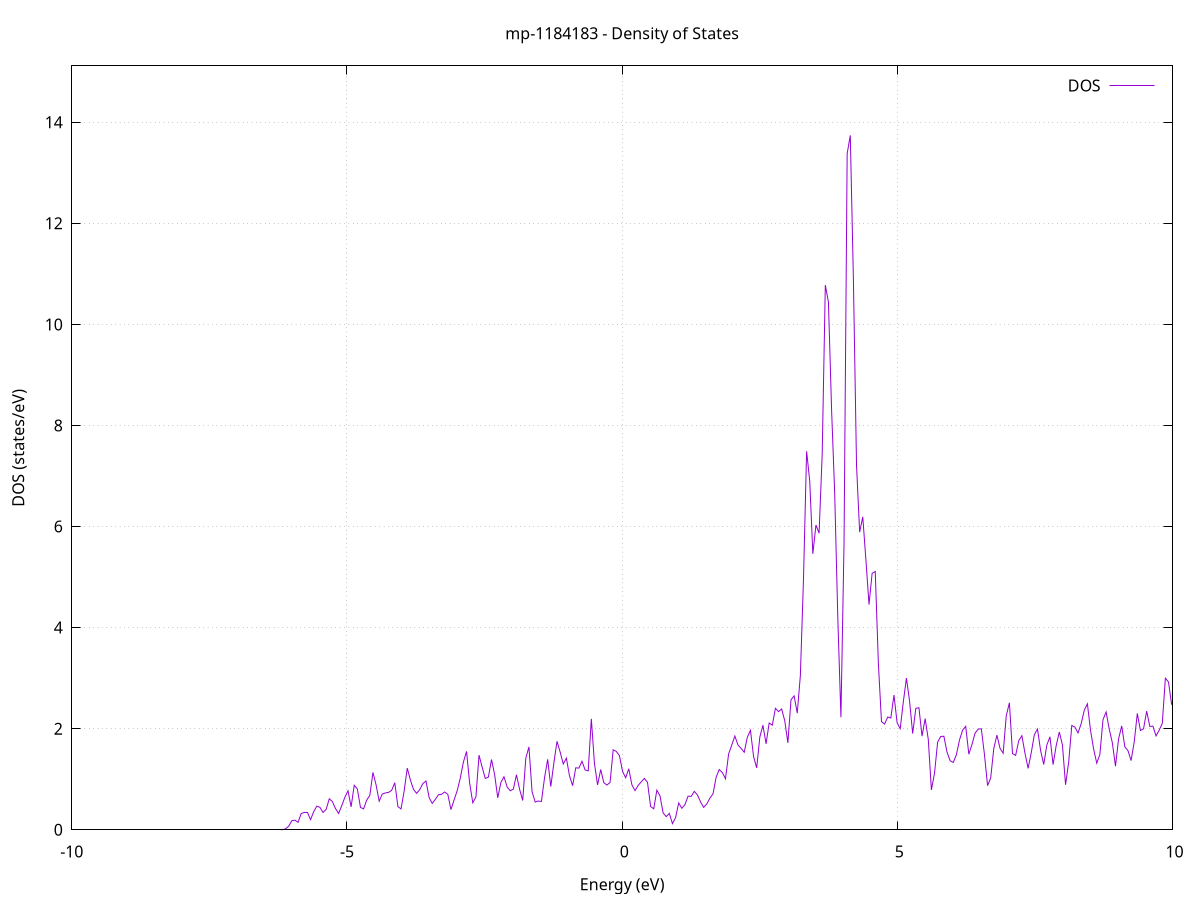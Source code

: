 set title 'mp-1184183 - Density of States'
set xlabel 'Energy (eV)'
set ylabel 'DOS (states/eV)'
set grid
set xrange [-10:10]
set yrange [0:15.115]
set xzeroaxis lt -1
set terminal png size 800,600
set output 'mp-1184183_dos_gnuplot.png'
plot '-' using 1:2 with lines title 'DOS'
-68.302400 0.000000
-68.245800 0.000000
-68.189100 0.000000
-68.132400 0.000000
-68.075700 0.000000
-68.019000 0.000000
-67.962300 0.000000
-67.905600 0.000000
-67.848900 0.000000
-67.792200 0.000000
-67.735600 0.000000
-67.678900 0.000000
-67.622200 0.000000
-67.565500 0.000000
-67.508800 0.000000
-67.452100 0.000000
-67.395400 0.000000
-67.338700 0.000000
-67.282000 0.000000
-67.225400 0.000000
-67.168700 0.000000
-67.112000 0.000000
-67.055300 0.000000
-66.998600 0.000000
-66.941900 0.000000
-66.885200 0.000000
-66.828500 0.000000
-66.771900 0.000000
-66.715200 0.000000
-66.658500 0.000000
-66.601800 0.000000
-66.545100 0.000000
-66.488400 0.000000
-66.431700 0.000000
-66.375000 0.000000
-66.318300 0.000000
-66.261700 0.000000
-66.205000 0.000000
-66.148300 0.000000
-66.091600 0.000000
-66.034900 0.000000
-65.978200 0.000000
-65.921500 0.000000
-65.864800 0.000000
-65.808100 0.000000
-65.751500 0.000000
-65.694800 0.000000
-65.638100 0.000000
-65.581400 0.000000
-65.524700 0.000000
-65.468000 0.000000
-65.411300 0.000000
-65.354600 0.000000
-65.298000 0.000000
-65.241300 0.000000
-65.184600 0.000000
-65.127900 0.000000
-65.071200 0.000000
-65.014500 0.000000
-64.957800 0.000000
-64.901100 0.000000
-64.844400 0.000000
-64.787800 0.000000
-64.731100 0.000000
-64.674400 0.000000
-64.617700 0.000000
-64.561000 0.000000
-64.504300 0.000000
-64.447600 0.000000
-64.390900 0.000000
-64.334200 0.000000
-64.277600 0.000000
-64.220900 0.000000
-64.164200 0.000000
-64.107500 0.000000
-64.050800 0.000000
-63.994100 0.000000
-63.937400 0.000000
-63.880700 0.000000
-63.824100 0.000000
-63.767400 0.000000
-63.710700 0.000000
-63.654000 0.000000
-63.597300 0.000000
-63.540600 0.000000
-63.483900 0.000000
-63.427200 0.000000
-63.370500 0.000000
-63.313900 0.000100
-63.257200 0.086900
-63.200500 6.198800
-63.143800 47.708000
-63.087100 46.147600
-63.030400 5.625200
-62.973700 0.075000
-62.917000 0.000100
-62.860400 0.000000
-62.803700 0.000000
-62.747000 0.000000
-62.690300 0.000000
-62.633600 0.000000
-62.576900 0.000000
-62.520200 0.000000
-62.463500 0.000000
-62.406800 0.000000
-62.350200 0.000000
-62.293500 0.000000
-62.236800 0.000000
-62.180100 0.000000
-62.123400 0.000000
-62.066700 0.000000
-62.010000 0.000000
-61.953300 0.000000
-61.896600 0.000000
-61.840000 0.000000
-61.783300 0.000000
-61.726600 0.000000
-61.669900 0.000000
-61.613200 0.000000
-61.556500 0.000000
-61.499800 0.000000
-61.443100 0.000000
-61.386500 0.000000
-61.329800 0.000000
-61.273100 0.000000
-61.216400 0.000000
-61.159700 0.000000
-61.103000 0.000000
-61.046300 0.000000
-60.989600 0.000000
-60.932900 0.000000
-60.876300 0.000000
-60.819600 0.000000
-60.762900 0.000000
-60.706200 0.000000
-60.649500 0.000000
-60.592800 0.000000
-60.536100 0.000000
-60.479400 0.000000
-60.422700 0.000000
-60.366100 0.000000
-60.309400 0.000000
-60.252700 0.000000
-60.196000 0.000000
-60.139300 0.000000
-60.082600 0.000000
-60.025900 0.000000
-59.969200 0.000000
-59.912600 0.000000
-59.855900 0.000000
-59.799200 0.000000
-59.742500 0.000000
-59.685800 0.000000
-59.629100 0.000000
-59.572400 0.000000
-59.515700 0.000000
-59.459000 0.000000
-59.402400 0.000000
-59.345700 0.000000
-59.289000 0.000000
-59.232300 0.000000
-59.175600 0.000000
-59.118900 0.000000
-59.062200 0.000000
-59.005500 0.000000
-58.948800 0.000000
-58.892200 0.000000
-58.835500 0.000000
-58.778800 0.000000
-58.722100 0.000000
-58.665400 0.000000
-58.608700 0.000000
-58.552000 0.000000
-58.495300 0.000000
-58.438700 0.000000
-58.382000 0.000000
-58.325300 0.000000
-58.268600 0.000000
-58.211900 0.000000
-58.155200 0.000000
-58.098500 0.000000
-58.041800 0.000000
-57.985100 0.000000
-57.928500 0.000000
-57.871800 0.000000
-57.815100 0.000000
-57.758400 0.000000
-57.701700 0.000000
-57.645000 0.000000
-57.588300 0.000000
-57.531600 0.000000
-57.475000 0.000000
-57.418300 0.000000
-57.361600 0.000000
-57.304900 0.000000
-57.248200 0.000000
-57.191500 0.000000
-57.134800 0.000000
-57.078100 0.000000
-57.021400 0.000000
-56.964800 0.000000
-56.908100 0.000000
-56.851400 0.000000
-56.794700 0.000000
-56.738000 0.000000
-56.681300 0.000000
-56.624600 0.000000
-56.567900 0.000000
-56.511200 0.000000
-56.454600 0.000000
-56.397900 0.000000
-56.341200 0.000000
-56.284500 0.000000
-56.227800 0.000000
-56.171100 0.000000
-56.114400 0.000000
-56.057700 0.000000
-56.001100 0.000000
-55.944400 0.000000
-55.887700 0.000000
-55.831000 0.000000
-55.774300 0.000000
-55.717600 0.000000
-55.660900 0.000000
-55.604200 0.000000
-55.547500 0.000000
-55.490900 0.000000
-55.434200 0.000000
-55.377500 0.000000
-55.320800 0.000000
-55.264100 0.000000
-55.207400 0.000000
-55.150700 0.000000
-55.094000 0.000000
-55.037300 0.000000
-54.980700 0.000000
-54.924000 0.000000
-54.867300 0.000000
-54.810600 0.000000
-54.753900 0.000000
-54.697200 0.000000
-54.640500 0.000000
-54.583800 0.000000
-54.527200 0.000000
-54.470500 0.000000
-54.413800 0.000000
-54.357100 0.000000
-54.300400 0.000000
-54.243700 0.000000
-54.187000 0.000000
-54.130300 0.000000
-54.073600 0.000000
-54.017000 0.000000
-53.960300 0.000000
-53.903600 0.000000
-53.846900 0.000000
-53.790200 0.000000
-53.733500 0.000000
-53.676800 0.000000
-53.620100 0.000000
-53.563400 0.000000
-53.506800 0.000000
-53.450100 0.000000
-53.393400 0.000000
-53.336700 0.000000
-53.280000 0.000000
-53.223300 0.000000
-53.166600 0.000000
-53.109900 0.000000
-53.053300 0.000000
-52.996600 0.000000
-52.939900 0.000000
-52.883200 0.000000
-52.826500 0.000000
-52.769800 0.000000
-52.713100 0.000000
-52.656400 0.000000
-52.599700 0.000000
-52.543100 0.000000
-52.486400 0.000000
-52.429700 0.000000
-52.373000 0.000000
-52.316300 0.000000
-52.259600 0.000000
-52.202900 0.000000
-52.146200 0.000000
-52.089600 0.000000
-52.032900 0.000000
-51.976200 0.000000
-51.919500 0.000000
-51.862800 0.000000
-51.806100 0.000000
-51.749400 0.000000
-51.692700 0.000000
-51.636000 0.000000
-51.579400 0.000000
-51.522700 0.000000
-51.466000 0.000000
-51.409300 0.000000
-51.352600 0.000000
-51.295900 0.000000
-51.239200 0.000000
-51.182500 0.000000
-51.125800 0.000000
-51.069200 0.000000
-51.012500 0.000000
-50.955800 0.000000
-50.899100 0.000000
-50.842400 0.000000
-50.785700 0.000000
-50.729000 0.000000
-50.672300 0.000000
-50.615700 0.000000
-50.559000 0.000000
-50.502300 0.000000
-50.445600 0.000000
-50.388900 0.000000
-50.332200 0.000000
-50.275500 0.000000
-50.218800 0.000000
-50.162100 0.000000
-50.105500 0.000000
-50.048800 0.000000
-49.992100 0.000000
-49.935400 0.000000
-49.878700 0.000000
-49.822000 0.000000
-49.765300 0.000000
-49.708600 0.000000
-49.651900 0.000000
-49.595300 0.000000
-49.538600 0.000000
-49.481900 0.000000
-49.425200 0.000000
-49.368500 0.000000
-49.311800 0.000000
-49.255100 0.000000
-49.198400 0.000000
-49.141800 0.000000
-49.085100 0.000000
-49.028400 0.000000
-48.971700 0.000000
-48.915000 0.000000
-48.858300 0.000000
-48.801600 0.000000
-48.744900 0.000000
-48.688200 0.000000
-48.631600 0.000000
-48.574900 0.000000
-48.518200 0.000000
-48.461500 0.000000
-48.404800 0.000000
-48.348100 0.000000
-48.291400 0.000000
-48.234700 0.000000
-48.178000 0.000000
-48.121400 0.000000
-48.064700 0.000000
-48.008000 0.000000
-47.951300 0.000000
-47.894600 0.000000
-47.837900 0.000000
-47.781200 0.000000
-47.724500 0.000000
-47.667900 0.000000
-47.611200 0.000000
-47.554500 0.000000
-47.497800 0.000000
-47.441100 0.000000
-47.384400 0.000000
-47.327700 0.000000
-47.271000 0.000000
-47.214300 0.000000
-47.157700 0.000000
-47.101000 0.000000
-47.044300 0.000000
-46.987600 0.000000
-46.930900 0.000000
-46.874200 0.000000
-46.817500 0.000000
-46.760800 0.000000
-46.704200 0.000000
-46.647500 0.000000
-46.590800 0.000000
-46.534100 0.000000
-46.477400 0.000000
-46.420700 0.000000
-46.364000 0.000000
-46.307300 0.000000
-46.250600 0.000000
-46.194000 0.000000
-46.137300 0.000000
-46.080600 0.000000
-46.023900 0.000000
-45.967200 0.000000
-45.910500 0.000000
-45.853800 0.000000
-45.797100 0.000000
-45.740400 0.000000
-45.683800 0.000000
-45.627100 0.000000
-45.570400 0.000000
-45.513700 0.000000
-45.457000 0.000000
-45.400300 0.000000
-45.343600 0.000000
-45.286900 0.000000
-45.230300 0.000000
-45.173600 0.000000
-45.116900 0.000000
-45.060200 0.000000
-45.003500 0.000000
-44.946800 0.000000
-44.890100 0.000000
-44.833400 0.000000
-44.776700 0.000000
-44.720100 0.000000
-44.663400 0.000000
-44.606700 0.000000
-44.550000 0.000000
-44.493300 0.000000
-44.436600 0.000000
-44.379900 0.000000
-44.323200 0.000000
-44.266500 0.000000
-44.209900 0.000000
-44.153200 0.000000
-44.096500 0.000000
-44.039800 0.000000
-43.983100 0.000000
-43.926400 0.000000
-43.869700 0.000000
-43.813000 0.000000
-43.756400 0.000000
-43.699700 0.000000
-43.643000 0.000000
-43.586300 0.000000
-43.529600 0.000000
-43.472900 0.000000
-43.416200 0.000000
-43.359500 0.000000
-43.302800 0.000000
-43.246200 0.000000
-43.189500 0.000000
-43.132800 0.000000
-43.076100 0.000000
-43.019400 0.000000
-42.962700 0.000000
-42.906000 0.000000
-42.849300 0.000000
-42.792600 0.000000
-42.736000 0.000000
-42.679300 0.000000
-42.622600 0.000000
-42.565900 0.000000
-42.509200 0.000000
-42.452500 0.000000
-42.395800 0.000000
-42.339100 0.000000
-42.282500 0.000000
-42.225800 0.000000
-42.169100 0.000000
-42.112400 0.000000
-42.055700 0.000000
-41.999000 0.000000
-41.942300 0.000000
-41.885600 0.000000
-41.828900 0.000000
-41.772300 0.000000
-41.715600 0.000000
-41.658900 0.000000
-41.602200 0.000000
-41.545500 0.000000
-41.488800 0.000000
-41.432100 0.000000
-41.375400 0.000000
-41.318800 0.000000
-41.262100 0.000000
-41.205400 0.000000
-41.148700 0.000000
-41.092000 0.000000
-41.035300 0.000000
-40.978600 0.000000
-40.921900 0.000000
-40.865200 0.000000
-40.808600 0.000000
-40.751900 0.000000
-40.695200 0.000000
-40.638500 0.000000
-40.581800 0.000000
-40.525100 0.000000
-40.468400 0.000000
-40.411700 0.000000
-40.355000 0.000000
-40.298400 0.000000
-40.241700 0.000000
-40.185000 0.000000
-40.128300 0.000000
-40.071600 0.000000
-40.014900 0.000000
-39.958200 0.000000
-39.901500 0.000000
-39.844900 0.000000
-39.788200 0.000000
-39.731500 0.000000
-39.674800 0.000000
-39.618100 0.000000
-39.561400 0.000000
-39.504700 0.000000
-39.448000 0.000000
-39.391300 0.000000
-39.334700 0.000000
-39.278000 0.000000
-39.221300 0.000000
-39.164600 0.000000
-39.107900 0.000000
-39.051200 0.000000
-38.994500 0.000000
-38.937800 0.000000
-38.881100 0.000000
-38.824500 0.000000
-38.767800 0.000000
-38.711100 0.000000
-38.654400 0.000000
-38.597700 0.000000
-38.541000 0.000000
-38.484300 0.000000
-38.427600 0.000000
-38.371000 0.000000
-38.314300 0.000000
-38.257600 0.000000
-38.200900 0.000000
-38.144200 0.000000
-38.087500 0.000000
-38.030800 0.000000
-37.974100 0.000000
-37.917400 0.000000
-37.860800 0.000000
-37.804100 0.000000
-37.747400 0.000000
-37.690700 0.000000
-37.634000 0.000000
-37.577300 0.000000
-37.520600 0.000000
-37.463900 0.000000
-37.407200 0.000000
-37.350600 0.000000
-37.293900 0.000000
-37.237200 0.000000
-37.180500 0.000000
-37.123800 0.000000
-37.067100 0.000000
-37.010400 0.000000
-36.953700 0.000000
-36.897100 0.000000
-36.840400 0.000000
-36.783700 0.000000
-36.727000 0.000000
-36.670300 0.000000
-36.613600 0.000000
-36.556900 0.000000
-36.500200 0.000000
-36.443500 0.000000
-36.386900 0.000000
-36.330200 0.000000
-36.273500 0.000000
-36.216800 0.000000
-36.160100 0.000000
-36.103400 0.000000
-36.046700 0.000000
-35.990000 0.000000
-35.933400 0.000000
-35.876700 0.000000
-35.820000 0.000000
-35.763300 0.000000
-35.706600 0.000000
-35.649900 0.000000
-35.593200 0.000000
-35.536500 0.000000
-35.479800 0.000000
-35.423200 0.000000
-35.366500 0.000000
-35.309800 0.000000
-35.253100 0.000000
-35.196400 0.000000
-35.139700 0.000000
-35.083000 0.000000
-35.026300 0.000000
-34.969600 0.000000
-34.913000 0.000000
-34.856300 0.000000
-34.799600 0.000000
-34.742900 0.000000
-34.686200 0.000000
-34.629500 0.000000
-34.572800 0.000000
-34.516100 0.000000
-34.459500 0.000000
-34.402800 0.000000
-34.346100 0.000000
-34.289400 0.000000
-34.232700 0.000000
-34.176000 0.000000
-34.119300 0.000000
-34.062600 0.000000
-34.005900 0.000000
-33.949300 0.000000
-33.892600 0.000000
-33.835900 0.000000
-33.779200 0.000000
-33.722500 0.000000
-33.665800 0.000000
-33.609100 0.000000
-33.552400 0.000000
-33.495700 0.000000
-33.439100 0.000000
-33.382400 0.000000
-33.325700 0.000000
-33.269000 0.000000
-33.212300 0.000000
-33.155600 0.000000
-33.098900 0.000000
-33.042200 0.000000
-32.985600 0.000000
-32.928900 0.000000
-32.872200 0.000000
-32.815500 0.000000
-32.758800 0.000000
-32.702100 0.000000
-32.645400 0.000000
-32.588700 0.000000
-32.532000 0.000000
-32.475400 0.000000
-32.418700 0.000000
-32.362000 0.000000
-32.305300 0.000000
-32.248600 0.000000
-32.191900 0.000000
-32.135200 0.000000
-32.078500 0.000000
-32.021800 0.000000
-31.965200 0.000000
-31.908500 0.000000
-31.851800 0.000000
-31.795100 0.000000
-31.738400 0.000000
-31.681700 0.000000
-31.625000 0.000000
-31.568300 0.000000
-31.511700 0.000000
-31.455000 0.000000
-31.398300 0.000000
-31.341600 0.000000
-31.284900 0.000000
-31.228200 0.000000
-31.171500 0.000000
-31.114800 0.000000
-31.058100 0.000000
-31.001500 0.000000
-30.944800 0.000000
-30.888100 0.000000
-30.831400 0.000000
-30.774700 0.000000
-30.718000 0.000000
-30.661300 0.000000
-30.604600 0.000000
-30.548000 0.000000
-30.491300 0.000000
-30.434600 0.000000
-30.377900 0.000000
-30.321200 0.000000
-30.264500 0.000000
-30.207800 0.000000
-30.151100 0.000000
-30.094400 0.000000
-30.037800 0.000000
-29.981100 0.000000
-29.924400 0.000000
-29.867700 0.000000
-29.811000 0.000000
-29.754300 0.000000
-29.697600 0.000000
-29.640900 0.000000
-29.584200 0.000000
-29.527600 0.000000
-29.470900 0.000000
-29.414200 0.000000
-29.357500 0.000000
-29.300800 0.000000
-29.244100 0.000000
-29.187400 0.000000
-29.130700 0.000000
-29.074100 0.000000
-29.017400 0.000000
-28.960700 0.000000
-28.904000 0.000000
-28.847300 0.000000
-28.790600 0.000000
-28.733900 0.000000
-28.677200 0.000000
-28.620500 0.000000
-28.563900 0.000000
-28.507200 0.000000
-28.450500 0.000000
-28.393800 0.000000
-28.337100 0.000000
-28.280400 0.000000
-28.223700 0.000000
-28.167000 0.000000
-28.110300 0.000000
-28.053700 0.000000
-27.997000 0.000000
-27.940300 0.000000
-27.883600 0.000000
-27.826900 0.000000
-27.770200 0.000000
-27.713500 0.000000
-27.656800 0.000000
-27.600200 0.000000
-27.543500 0.000000
-27.486800 0.000000
-27.430100 0.000000
-27.373400 0.000000
-27.316700 0.000000
-27.260000 0.000000
-27.203300 0.000000
-27.146600 0.000000
-27.090000 0.000000
-27.033300 0.000000
-26.976600 0.000000
-26.919900 0.000000
-26.863200 0.000000
-26.806500 0.000000
-26.749800 0.000000
-26.693100 0.000000
-26.636400 0.000000
-26.579800 0.000000
-26.523100 0.000000
-26.466400 0.000000
-26.409700 0.000000
-26.353000 0.000000
-26.296300 0.000000
-26.239600 0.000000
-26.182900 0.000000
-26.126300 0.000000
-26.069600 0.000000
-26.012900 0.000000
-25.956200 0.000000
-25.899500 0.000000
-25.842800 0.000000
-25.786100 0.000000
-25.729400 0.000000
-25.672700 0.000000
-25.616100 0.000000
-25.559400 0.000000
-25.502700 0.000000
-25.446000 0.000000
-25.389300 0.000000
-25.332600 0.000000
-25.275900 0.000000
-25.219200 0.000000
-25.162600 0.000000
-25.105900 0.000000
-25.049200 0.000000
-24.992500 0.000000
-24.935800 0.000000
-24.879100 0.000000
-24.822400 0.000000
-24.765700 0.000000
-24.709000 0.000000
-24.652400 0.000000
-24.595700 0.000000
-24.539000 0.000000
-24.482300 0.000000
-24.425600 0.000000
-24.368900 0.000000
-24.312200 0.000000
-24.255500 0.000000
-24.198800 0.000000
-24.142200 0.000000
-24.085500 0.000000
-24.028800 0.000000
-23.972100 0.000000
-23.915400 0.000000
-23.858700 0.000000
-23.802000 0.000000
-23.745300 0.000000
-23.688700 0.000000
-23.632000 0.000000
-23.575300 0.000000
-23.518600 0.000000
-23.461900 0.000000
-23.405200 0.000000
-23.348500 0.000000
-23.291800 0.000000
-23.235100 0.000000
-23.178500 0.000000
-23.121800 0.000000
-23.065100 0.000000
-23.008400 0.000000
-22.951700 0.000000
-22.895000 0.000000
-22.838300 0.000000
-22.781600 0.000000
-22.724900 0.000000
-22.668300 0.000000
-22.611600 0.000000
-22.554900 0.000000
-22.498200 0.000000
-22.441500 0.000000
-22.384800 0.000000
-22.328100 0.000000
-22.271400 0.000000
-22.214800 0.000000
-22.158100 0.000000
-22.101400 0.000000
-22.044700 0.000000
-21.988000 0.000000
-21.931300 0.000000
-21.874600 0.000000
-21.817900 0.000000
-21.761200 0.000000
-21.704600 0.000000
-21.647900 0.000000
-21.591200 0.000000
-21.534500 0.000000
-21.477800 0.000000
-21.421100 0.000000
-21.364400 0.000000
-21.307700 0.000000
-21.251000 0.000000
-21.194400 0.000000
-21.137700 0.000000
-21.081000 0.000000
-21.024300 0.000000
-20.967600 0.000000
-20.910900 0.000000
-20.854200 0.000000
-20.797500 0.000000
-20.740900 0.000000
-20.684200 0.000000
-20.627500 0.000000
-20.570800 0.000000
-20.514100 0.000000
-20.457400 0.000000
-20.400700 0.000000
-20.344000 0.000000
-20.287300 0.000000
-20.230700 0.000000
-20.174000 0.000000
-20.117300 0.000000
-20.060600 0.000000
-20.003900 0.000000
-19.947200 0.000000
-19.890500 0.000000
-19.833800 0.000000
-19.777200 0.000000
-19.720500 0.000000
-19.663800 0.000000
-19.607100 0.000000
-19.550400 0.000000
-19.493700 0.000000
-19.437000 0.000000
-19.380300 0.000000
-19.323600 0.000000
-19.267000 0.000000
-19.210300 0.000000
-19.153600 0.000000
-19.096900 0.000000
-19.040200 0.000000
-18.983500 0.000000
-18.926800 0.000000
-18.870100 0.000000
-18.813400 0.000000
-18.756800 0.000000
-18.700100 0.000000
-18.643400 0.000000
-18.586700 0.000000
-18.530000 0.000000
-18.473300 0.000000
-18.416600 0.000000
-18.359900 0.000000
-18.303300 0.000000
-18.246600 0.000000
-18.189900 0.000000
-18.133200 0.000000
-18.076500 0.000000
-18.019800 0.000000
-17.963100 0.000000
-17.906400 0.000000
-17.849700 0.000000
-17.793100 0.000000
-17.736400 0.000000
-17.679700 0.000000
-17.623000 0.000000
-17.566300 0.000000
-17.509600 0.001200
-17.452900 0.208000
-17.396200 6.486500
-17.339500 54.059800
-17.282900 140.195700
-17.226200 173.143800
-17.169500 125.749700
-17.112800 28.187700
-17.056100 1.168500
-16.999400 0.007600
-16.942700 0.000000
-16.886000 0.000000
-16.829400 0.000000
-16.772700 0.000000
-16.716000 0.000000
-16.659300 0.000000
-16.602600 0.000000
-16.545900 0.000000
-16.489200 0.000000
-16.432500 0.000000
-16.375800 0.000000
-16.319200 0.000000
-16.262500 0.000000
-16.205800 0.000000
-16.149100 0.000000
-16.092400 0.000000
-16.035700 0.000000
-15.979000 0.000000
-15.922300 0.000000
-15.865600 0.000000
-15.809000 0.000000
-15.752300 0.000000
-15.695600 0.000000
-15.638900 0.000000
-15.582200 0.000000
-15.525500 0.000000
-15.468800 0.000000
-15.412100 0.000000
-15.355500 0.000000
-15.298800 0.000000
-15.242100 0.000000
-15.185400 0.000000
-15.128700 0.000000
-15.072000 0.000000
-15.015300 0.000000
-14.958600 0.000000
-14.901900 0.000000
-14.845300 0.000000
-14.788600 0.000000
-14.731900 0.000000
-14.675200 0.000000
-14.618500 0.000000
-14.561800 0.000000
-14.505100 0.000000
-14.448400 0.000000
-14.391800 0.000000
-14.335100 0.000000
-14.278400 0.000000
-14.221700 0.000000
-14.165000 0.000000
-14.108300 0.000000
-14.051600 0.000000
-13.994900 0.000000
-13.938200 0.000000
-13.881600 0.000000
-13.824900 0.000000
-13.768200 0.000000
-13.711500 0.000000
-13.654800 0.000000
-13.598100 0.000000
-13.541400 0.000000
-13.484700 0.000000
-13.428000 0.000000
-13.371400 0.000000
-13.314700 0.000000
-13.258000 0.000000
-13.201300 0.000000
-13.144600 0.000000
-13.087900 0.000000
-13.031200 0.000000
-12.974500 0.000000
-12.917900 0.000000
-12.861200 0.000000
-12.804500 0.000000
-12.747800 0.000000
-12.691100 0.000000
-12.634400 0.000000
-12.577700 0.000000
-12.521000 0.000000
-12.464300 0.000000
-12.407700 0.000000
-12.351000 0.000000
-12.294300 0.000000
-12.237600 0.000000
-12.180900 0.000000
-12.124200 0.000000
-12.067500 0.000000
-12.010800 0.000000
-11.954100 0.000000
-11.897500 0.000000
-11.840800 0.000000
-11.784100 0.000000
-11.727400 0.000000
-11.670700 0.000000
-11.614000 0.000000
-11.557300 0.000000
-11.500600 0.000000
-11.444000 0.000000
-11.387300 0.000000
-11.330600 0.000000
-11.273900 0.000000
-11.217200 0.000000
-11.160500 0.000000
-11.103800 0.000000
-11.047100 0.000000
-10.990400 0.000000
-10.933800 0.000000
-10.877100 0.000000
-10.820400 0.000000
-10.763700 0.000000
-10.707000 0.000000
-10.650300 0.000000
-10.593600 0.000000
-10.536900 0.000000
-10.480200 0.000000
-10.423600 0.000000
-10.366900 0.000000
-10.310200 0.000000
-10.253500 0.000000
-10.196800 0.000000
-10.140100 0.000000
-10.083400 0.000000
-10.026700 0.000000
-9.970100 0.000000
-9.913400 0.000000
-9.856700 0.000000
-9.800000 0.000000
-9.743300 0.000000
-9.686600 0.000000
-9.629900 0.000000
-9.573200 0.000000
-9.516500 0.000000
-9.459900 0.000000
-9.403200 0.000000
-9.346500 0.000000
-9.289800 0.000000
-9.233100 0.000000
-9.176400 0.000000
-9.119700 0.000000
-9.063000 0.000000
-9.006400 0.000000
-8.949700 0.000000
-8.893000 0.000000
-8.836300 0.000000
-8.779600 0.000000
-8.722900 0.000000
-8.666200 0.000000
-8.609500 0.000000
-8.552800 0.000000
-8.496200 0.000000
-8.439500 0.000000
-8.382800 0.000000
-8.326100 0.000000
-8.269400 0.000000
-8.212700 0.000000
-8.156000 0.000000
-8.099300 0.000000
-8.042600 0.000000
-7.986000 0.000000
-7.929300 0.000000
-7.872600 0.000000
-7.815900 0.000000
-7.759200 0.000000
-7.702500 0.000000
-7.645800 0.000000
-7.589100 0.000000
-7.532500 0.000000
-7.475800 0.000000
-7.419100 0.000000
-7.362400 0.000000
-7.305700 0.000000
-7.249000 0.000000
-7.192300 0.000000
-7.135600 0.000000
-7.078900 0.000000
-7.022300 0.000000
-6.965600 0.000000
-6.908900 0.000000
-6.852200 0.000000
-6.795500 0.000000
-6.738800 0.000000
-6.682100 0.000000
-6.625400 0.000000
-6.568700 0.000000
-6.512100 0.000000
-6.455400 0.000000
-6.398700 0.000000
-6.342000 0.000000
-6.285300 0.000000
-6.228600 0.000000
-6.171900 0.001300
-6.115200 0.019100
-6.058600 0.071000
-6.001900 0.180100
-5.945200 0.189900
-5.888500 0.148300
-5.831800 0.321500
-5.775100 0.342400
-5.718400 0.343400
-5.661700 0.200400
-5.605000 0.355600
-5.548400 0.467800
-5.491700 0.443900
-5.435000 0.342900
-5.378300 0.403000
-5.321600 0.613700
-5.264900 0.557700
-5.208200 0.419400
-5.151500 0.322700
-5.094800 0.477400
-5.038200 0.642800
-4.981500 0.771500
-4.924800 0.453800
-4.868100 0.881000
-4.811400 0.807800
-4.754700 0.443000
-4.698000 0.412900
-4.641300 0.587900
-4.584700 0.681200
-4.528000 1.135200
-4.471300 0.889100
-4.414600 0.565500
-4.357900 0.708300
-4.301200 0.729000
-4.244500 0.739400
-4.187800 0.780700
-4.131100 0.930800
-4.074500 0.458600
-4.017800 0.412800
-3.961100 0.767000
-3.904400 1.220100
-3.847700 0.984100
-3.791000 0.799100
-3.734300 0.720400
-3.677600 0.796300
-3.621000 0.914400
-3.564300 0.965200
-3.507600 0.638300
-3.450900 0.521400
-3.394200 0.601500
-3.337500 0.693100
-3.280800 0.703400
-3.224100 0.747400
-3.167400 0.700800
-3.110800 0.398800
-3.054100 0.589400
-2.997400 0.773100
-2.940700 1.025600
-2.884000 1.341600
-2.827300 1.551300
-2.770600 0.918300
-2.713900 0.535700
-2.657200 0.646800
-2.600600 1.477500
-2.543900 1.239600
-2.487200 1.016000
-2.430500 1.041400
-2.373800 1.390300
-2.317100 1.092200
-2.260400 0.632000
-2.203700 0.934100
-2.147100 1.048900
-2.090400 0.849300
-2.033700 0.771200
-1.977000 0.805200
-1.920300 1.088000
-1.863600 0.802500
-1.806900 0.579000
-1.750200 1.420000
-1.693500 1.639300
-1.636900 0.754500
-1.580200 0.548900
-1.523500 0.568900
-1.466800 0.560100
-1.410100 1.029100
-1.353400 1.393500
-1.296700 0.855200
-1.240000 1.327900
-1.183300 1.750600
-1.126700 1.538300
-1.070000 1.301500
-1.013300 1.417700
-0.956600 1.066900
-0.899900 0.872300
-0.843200 1.226100
-0.786500 1.220300
-0.729800 1.355300
-0.673200 1.184500
-0.616500 1.166000
-0.559800 2.195200
-0.503100 1.310800
-0.446400 0.887000
-0.389700 1.192400
-0.333000 0.932100
-0.276300 0.884600
-0.219600 0.937400
-0.163000 1.582300
-0.106300 1.550200
-0.049600 1.468600
0.007100 1.157100
0.063800 1.029200
0.120500 1.206900
0.177200 0.889900
0.233900 0.774200
0.290600 0.877800
0.347200 0.948800
0.403900 1.016000
0.460600 0.939300
0.517300 0.460400
0.574000 0.415100
0.630700 0.782700
0.687400 0.672000
0.744100 0.335300
0.800700 0.259700
0.857400 0.323400
0.914100 0.121300
0.970800 0.239800
1.027500 0.530200
1.084200 0.425700
1.140900 0.496900
1.197600 0.665300
1.254300 0.660000
1.310900 0.761600
1.367600 0.689600
1.424300 0.552400
1.481000 0.443200
1.537700 0.511300
1.594400 0.625000
1.651100 0.710900
1.707800 1.039900
1.764400 1.192100
1.821100 1.131000
1.877800 1.008700
1.934500 1.498800
1.991200 1.674800
2.047900 1.854900
2.104600 1.678100
2.161300 1.611100
2.218000 1.533500
2.274600 1.830800
2.331300 1.968000
2.388000 1.449100
2.444700 1.224000
2.501400 1.833500
2.558100 2.069400
2.614800 1.700700
2.671500 2.112700
2.728200 2.068800
2.784800 2.403400
2.841500 2.337400
2.898200 2.390000
2.954900 2.155600
3.011600 1.718900
3.068300 2.573800
3.125000 2.649300
3.181700 2.307400
3.238300 3.053200
3.295000 4.959600
3.351700 7.489900
3.408400 6.900500
3.465100 5.460200
3.521800 6.030000
3.578500 5.867100
3.635200 7.439800
3.691900 10.777100
3.748500 10.438900
3.805200 8.317800
3.861900 6.663800
3.918600 4.193800
3.975300 2.226600
4.032000 5.692900
4.088700 13.379100
4.145400 13.740700
4.202100 10.892000
4.258700 7.215900
4.315400 5.889300
4.372100 6.191600
4.428800 5.346100
4.485500 4.456200
4.542200 5.074400
4.598900 5.110700
4.655600 3.295200
4.712200 2.138200
4.768900 2.092600
4.825600 2.230900
4.882300 2.212300
4.939000 2.666600
4.995700 2.120500
5.052400 2.000100
5.109100 2.531600
5.165800 3.001600
5.222400 2.545100
5.279100 1.903700
5.335800 2.403500
5.392500 2.414600
5.449200 1.853100
5.505900 2.199700
5.562600 1.788300
5.619300 0.787000
5.676000 1.121300
5.732600 1.736500
5.789300 1.846400
5.846000 1.850500
5.902700 1.537500
5.959400 1.366700
6.016100 1.330600
6.072800 1.483800
6.129500 1.774900
6.186100 1.971400
6.242800 2.046100
6.299500 1.495100
6.356200 1.687800
6.412900 1.912100
6.469600 1.992600
6.526300 1.998500
6.583000 1.491900
6.639700 0.873000
6.696300 1.024400
6.753000 1.609700
6.809700 1.873200
6.866400 1.611100
6.923100 1.514800
6.979800 2.260100
7.036500 2.512900
7.093200 1.507000
7.149800 1.471500
7.206500 1.763700
7.263200 1.861300
7.319900 1.513500
7.376600 1.215100
7.433300 1.522100
7.490000 1.881300
7.546700 1.993400
7.603400 1.567800
7.660000 1.291800
7.716700 1.676800
7.773400 1.840200
7.830100 1.290000
7.886800 1.666100
7.943500 1.934900
8.000200 1.679000
8.056900 0.889800
8.113600 1.339100
8.170200 2.062800
8.226900 2.031500
8.283600 1.916400
8.340300 2.098800
8.397000 2.366000
8.453700 2.491700
8.510400 1.969300
8.567100 1.596000
8.623700 1.317900
8.680400 1.489200
8.737100 2.178600
8.793800 2.331200
8.850500 1.992200
8.907200 1.718800
8.963900 1.258900
9.020600 1.800800
9.077300 2.055400
9.133900 1.640300
9.190600 1.567100
9.247300 1.368800
9.304000 1.735800
9.360700 2.302200
9.417400 1.964000
9.474100 1.998000
9.530800 2.348400
9.587500 2.045900
9.644100 2.050900
9.700800 1.857500
9.757500 1.969400
9.814200 2.103500
9.870900 2.999400
9.927600 2.922700
9.984300 2.474500
10.041000 2.701000
10.097600 1.896000
10.154300 1.687100
10.211000 1.770600
10.267700 1.936000
10.324400 1.940600
10.381100 2.057700
10.437800 1.938200
10.494500 2.022000
10.551200 2.326600
10.607800 2.099600
10.664500 1.599900
10.721200 2.263100
10.777900 2.644000
10.834600 1.985600
10.891300 1.754700
10.948000 1.815000
11.004700 1.509000
11.061400 1.747300
11.118000 2.310000
11.174700 2.551500
11.231400 1.529900
11.288100 1.846600
11.344800 2.663700
11.401500 2.459900
11.458200 1.769600
11.514900 1.930500
11.571500 2.279600
11.628200 2.396500
11.684900 2.173500
11.741600 1.938500
11.798300 2.059300
11.855000 2.276500
11.911700 2.100500
11.968400 2.364000
12.025100 2.002900
12.081700 1.932400
12.138400 1.563400
12.195100 2.048000
12.251800 2.850900
12.308500 1.577900
12.365200 1.698700
12.421900 2.005700
12.478600 1.691600
12.535200 1.750800
12.591900 1.682100
12.648600 1.494100
12.705300 1.486800
12.762000 1.527600
12.818700 2.272900
12.875400 2.351400
12.932100 1.797800
12.988800 1.528700
13.045400 1.771700
13.102100 1.926100
13.158800 1.946800
13.215500 1.421200
13.272200 1.123400
13.328900 1.706400
13.385600 1.857700
13.442300 1.690300
13.499000 1.731800
13.555600 1.909300
13.612300 1.280400
13.669000 1.593200
13.725700 2.379500
13.782400 2.565900
13.839100 2.390700
13.895800 1.712200
13.952500 1.645800
14.009100 1.839300
14.065800 1.425300
14.122500 1.121500
14.179200 1.497900
14.235900 2.205900
14.292600 1.648600
14.349300 0.982500
14.406000 1.797100
14.462700 1.792700
14.519300 1.771200
14.576000 1.916100
14.632700 1.520100
14.689400 1.612600
14.746100 1.203600
14.802800 0.809700
14.859500 1.318300
14.916200 1.637200
14.972900 1.935900
15.029500 2.260900
15.086200 2.235000
15.142900 1.806100
15.199600 1.781900
15.256300 1.694700
15.313000 1.500900
15.369700 1.737500
15.426400 1.807300
15.483000 1.682600
15.539700 1.671100
15.596400 1.434600
15.653100 1.449000
15.709800 1.261800
15.766500 1.227200
15.823200 1.887700
15.879900 1.575700
15.936600 1.441300
15.993200 1.573400
16.049900 1.652400
16.106600 1.746300
16.163300 2.121600
16.220000 1.461500
16.276700 1.834200
16.333400 1.972900
16.390100 1.612200
16.446800 1.291500
16.503400 1.432800
16.560100 1.938700
16.616800 2.140000
16.673500 1.867900
16.730200 1.600800
16.786900 2.055700
16.843600 2.893300
16.900300 2.538700
16.956900 2.435500
17.013600 2.524900
17.070300 1.977700
17.127000 1.473000
17.183700 1.499300
17.240400 1.962300
17.297100 1.924500
17.353800 1.957000
17.410500 2.141000
17.467100 2.025900
17.523800 2.379100
17.580500 2.202100
17.637200 1.977900
17.693900 2.666800
17.750600 2.190000
17.807300 1.869300
17.864000 2.059500
17.920600 2.061700
17.977300 2.253400
18.034000 1.921800
18.090700 2.180800
18.147400 2.805600
18.204100 3.152700
18.260800 2.438400
18.317500 1.755800
18.374200 2.168400
18.430800 1.896900
18.487500 1.647700
18.544200 2.208600
18.600900 2.317300
18.657600 2.178100
18.714300 2.104900
18.771000 2.148900
18.827700 2.505800
18.884400 2.432500
18.941000 1.768900
18.997700 1.957800
19.054400 1.614900
19.111100 1.732300
19.167800 1.679500
19.224500 1.464600
19.281200 1.640300
19.337900 2.064200
19.394500 2.552300
19.451200 2.392600
19.507900 1.543300
19.564600 1.316700
19.621300 1.773800
19.678000 2.714100
19.734700 2.954400
19.791400 2.734500
19.848100 2.891100
19.904700 3.010300
19.961400 2.803600
20.018100 2.505000
20.074800 2.492600
20.131500 2.388500
20.188200 2.265700
20.244900 2.343300
20.301600 2.247100
20.358300 3.129800
20.414900 3.397700
20.471600 2.478100
20.528300 1.842500
20.585000 1.788100
20.641700 1.720600
20.698400 1.952700
20.755100 2.179900
20.811800 1.624200
20.868400 1.535000
20.925100 1.938900
20.981800 2.168600
21.038500 1.797200
21.095200 2.255100
21.151900 3.161900
21.208600 2.766300
21.265300 2.338800
21.322000 1.624400
21.378600 1.914800
21.435300 2.568100
21.492000 2.689200
21.548700 3.078500
21.605400 3.309200
21.662100 3.037500
21.718800 2.638700
21.775500 2.052700
21.832200 1.438800
21.888800 1.510500
21.945500 1.929100
22.002200 2.735000
22.058900 3.560100
22.115600 3.544800
22.172300 3.064300
22.229000 2.734300
22.285700 2.688600
22.342300 2.588600
22.399000 2.147800
22.455700 1.697100
22.512400 1.924900
22.569100 1.980400
22.625800 2.568400
22.682500 2.413300
22.739200 2.760800
22.795900 3.438900
22.852500 2.611500
22.909200 1.925300
22.965900 1.385600
23.022600 1.163200
23.079300 1.684000
23.136000 1.755400
23.192700 2.247000
23.249400 2.719600
23.306000 2.380800
23.362700 2.036100
23.419400 2.066300
23.476100 3.146000
23.532800 3.096900
23.589500 2.392500
23.646200 2.214000
23.702900 1.812900
23.759600 1.951500
23.816200 2.214600
23.872900 2.201600
23.929600 2.143900
23.986300 2.728300
24.043000 2.192000
24.099700 1.831000
24.156400 1.987600
24.213100 1.803600
24.269800 1.741500
24.326400 2.151900
24.383100 2.345000
24.439800 2.464500
24.496500 2.686300
24.553200 3.644900
24.609900 3.361000
24.666600 2.998800
24.723300 2.795600
24.779900 2.373800
24.836600 2.195900
24.893300 2.558300
24.950000 2.489700
25.006700 2.781100
25.063400 2.643000
25.120100 2.674500
25.176800 2.303900
25.233500 2.101600
25.290100 2.173200
25.346800 2.183500
25.403500 3.294700
25.460200 3.540800
25.516900 3.352900
25.573600 3.019600
25.630300 2.289300
25.687000 1.984900
25.743700 2.335000
25.800300 2.576000
25.857000 2.476400
25.913700 2.556800
25.970400 2.962500
26.027100 2.648800
26.083800 2.036500
26.140500 2.283600
26.197200 2.668000
26.253800 2.609300
26.310500 2.533700
26.367200 3.500400
26.423900 3.151000
26.480600 2.288900
26.537300 1.630900
26.594000 1.967900
26.650700 1.880600
26.707400 2.044000
26.764000 2.661300
26.820700 3.066600
26.877400 3.419700
26.934100 3.185900
26.990800 3.250700
27.047500 3.545300
27.104200 3.415200
27.160900 2.918600
27.217600 1.601900
27.274200 1.380200
27.330900 2.790700
27.387600 3.479000
27.444300 3.077500
27.501000 2.958400
27.557700 3.619000
27.614400 3.185500
27.671100 2.144800
27.727700 2.278200
27.784400 2.152600
27.841100 2.902800
27.897800 3.175700
27.954500 3.032500
28.011200 3.039300
28.067900 2.917400
28.124600 2.709200
28.181300 2.165400
28.237900 2.076200
28.294600 2.948300
28.351300 3.057000
28.408000 3.407400
28.464700 3.044600
28.521400 2.364200
28.578100 2.034000
28.634800 2.310100
28.691400 2.906000
28.748100 2.519600
28.804800 2.585400
28.861500 3.220800
28.918200 2.601700
28.974900 2.210900
29.031600 2.770300
29.088300 2.950300
29.145000 2.577900
29.201600 2.477400
29.258300 2.698800
29.315000 2.477600
29.371700 2.583300
29.428400 3.071000
29.485100 2.526600
29.541800 2.935100
29.598500 3.320500
29.655200 2.956700
29.711800 2.625200
29.768500 3.209300
29.825200 3.563100
29.881900 3.047900
29.938600 3.106200
29.995300 3.029800
30.052000 3.322000
30.108700 3.529000
30.165300 2.510100
30.222000 2.798400
30.278700 2.543500
30.335400 1.743100
30.392100 2.649500
30.448800 2.631200
30.505500 2.381700
30.562200 3.120700
30.618900 3.241000
30.675500 2.771900
30.732200 2.517700
30.788900 2.588200
30.845600 3.217400
30.902300 3.231200
30.959000 3.434400
31.015700 3.261300
31.072400 2.910000
31.129100 2.822600
31.185700 2.437000
31.242400 3.240600
31.299100 2.849800
31.355800 2.509900
31.412500 2.437100
31.469200 2.431500
31.525900 2.787200
31.582600 2.973600
31.639200 3.164300
31.695900 3.232800
31.752600 3.004500
31.809300 3.194700
31.866000 3.374200
31.922700 2.963000
31.979400 2.631100
32.036100 2.698800
32.092800 3.189300
32.149400 3.281300
32.206100 2.502300
32.262800 2.646000
32.319500 3.124700
32.376200 3.471600
32.432900 3.185500
32.489600 2.949700
32.546300 2.641300
32.603000 2.892300
32.659600 3.196500
32.716300 3.385400
32.773000 3.012800
32.829700 3.067700
32.886400 2.956800
32.943100 2.951600
32.999800 2.908700
33.056500 3.366700
33.113100 3.510900
33.169800 3.058700
33.226500 2.718500
33.283200 2.371800
33.339900 2.180900
33.396600 2.574400
33.453300 3.048800
33.510000 3.129400
33.566700 3.449700
33.623300 4.110700
33.680000 3.930400
33.736700 3.340400
33.793400 3.003100
33.850100 2.910500
33.906800 3.701600
33.963500 4.064900
34.020200 3.168700
34.076800 2.864200
34.133500 3.061200
34.190200 3.742700
34.246900 3.604100
34.303600 2.700600
34.360300 2.748400
34.417000 2.804300
34.473700 2.049500
34.530400 1.957600
34.587000 1.992600
34.643700 2.552700
34.700400 2.783600
34.757100 2.396000
34.813800 1.835900
34.870500 2.381800
34.927200 3.328400
34.983900 3.595200
35.040600 3.356900
35.097200 2.951300
35.153900 2.190200
35.210600 2.584900
35.267300 2.717400
35.324000 2.279700
35.380700 2.048700
35.437400 2.123400
35.494100 3.492800
35.550700 2.859200
35.607400 1.883900
35.664100 2.080700
35.720800 1.618700
35.777500 2.071300
35.834200 2.289500
35.890900 1.819200
35.947600 1.644100
36.004300 1.241500
36.060900 1.022000
36.117600 1.136100
36.174300 1.322500
36.231000 1.155900
36.287700 1.155100
36.344400 0.937200
36.401100 0.738000
36.457800 0.926100
36.514500 1.083200
36.571100 0.875700
36.627800 0.541100
36.684500 0.724900
36.741200 1.155800
36.797900 1.009600
36.854600 0.722500
36.911300 0.951700
36.968000 1.023000
37.024600 0.597200
37.081300 0.392600
37.138000 0.452000
37.194700 0.423700
37.251400 0.361900
37.308100 0.358300
37.364800 0.155900
37.421500 0.050500
37.478200 0.134200
37.534800 0.205100
37.591500 0.160300
37.648200 0.226500
37.704900 0.172300
37.761600 0.078600
37.818300 0.229500
37.875000 0.218600
37.931700 0.042100
37.988400 0.013700
38.045000 0.116100
38.101700 0.215100
38.158400 0.141100
38.215100 0.259300
38.271800 0.227600
38.328500 0.195400
38.385200 0.234900
38.441900 0.149100
38.498500 0.109600
38.555200 0.225500
38.611900 0.213000
38.668600 0.092000
38.725300 0.073600
38.782000 0.021400
38.838700 0.003200
38.895400 0.029500
38.952100 0.042200
39.008700 0.007500
39.065400 0.003500
39.122100 0.020600
39.178800 0.015400
39.235500 0.001400
39.292200 0.000000
39.348900 0.000000
39.405600 0.000000
39.462200 0.000000
39.518900 0.000000
39.575600 0.001300
39.632300 0.015000
39.689000 0.020900
39.745700 0.003600
39.802400 0.000100
39.859100 0.001600
39.915800 0.016400
39.972400 0.019800
40.029100 0.002900
40.085800 0.000000
40.142500 0.000000
40.199200 0.000000
40.255900 0.000000
40.312600 0.000000
40.369300 0.000000
40.426000 0.000000
40.482600 0.000000
40.539300 0.000000
40.596000 0.000000
40.652700 0.000000
40.709400 0.000000
40.766100 0.000000
40.822800 0.000000
40.879500 0.000000
40.936100 0.000000
40.992800 0.000000
41.049500 0.000000
41.106200 0.000000
41.162900 0.000000
41.219600 0.000000
41.276300 0.000000
41.333000 0.000000
41.389700 0.000000
41.446300 0.000000
41.503000 0.000000
41.559700 0.000000
41.616400 0.000000
41.673100 0.000000
41.729800 0.000000
41.786500 0.000000
41.843200 0.000000
41.899900 0.000000
41.956500 0.000000
42.013200 0.000000
42.069900 0.000000
42.126600 0.000000
42.183300 0.000000
42.240000 0.000000
42.296700 0.000000
42.353400 0.000000
42.410000 0.000000
42.466700 0.000000
42.523400 0.000000
42.580100 0.000000
42.636800 0.000000
42.693500 0.000000
42.750200 0.000000
42.806900 0.000000
42.863600 0.000000
42.920200 0.000000
42.976900 0.000000
43.033600 0.000000
43.090300 0.000000
43.147000 0.000000
43.203700 0.000000
43.260400 0.000000
43.317100 0.000000
43.373800 0.000000
43.430400 0.000000
43.487100 0.000000
43.543800 0.000000
43.600500 0.000000
43.657200 0.000000
43.713900 0.000000
43.770600 0.000000
43.827300 0.000000
43.883900 0.000000
43.940600 0.000000
43.997300 0.000000
44.054000 0.000000
44.110700 0.000000
44.167400 0.000000
44.224100 0.000000
44.280800 0.000000
44.337500 0.000000
44.394100 0.000000
44.450800 0.000000
44.507500 0.000000
44.564200 0.000000
44.620900 0.000000
44.677600 0.000000
44.734300 0.000000
44.791000 0.000000
44.847600 0.000000
44.904300 0.000000
44.961000 0.000000
45.017700 0.000000
45.074400 0.000000
e
